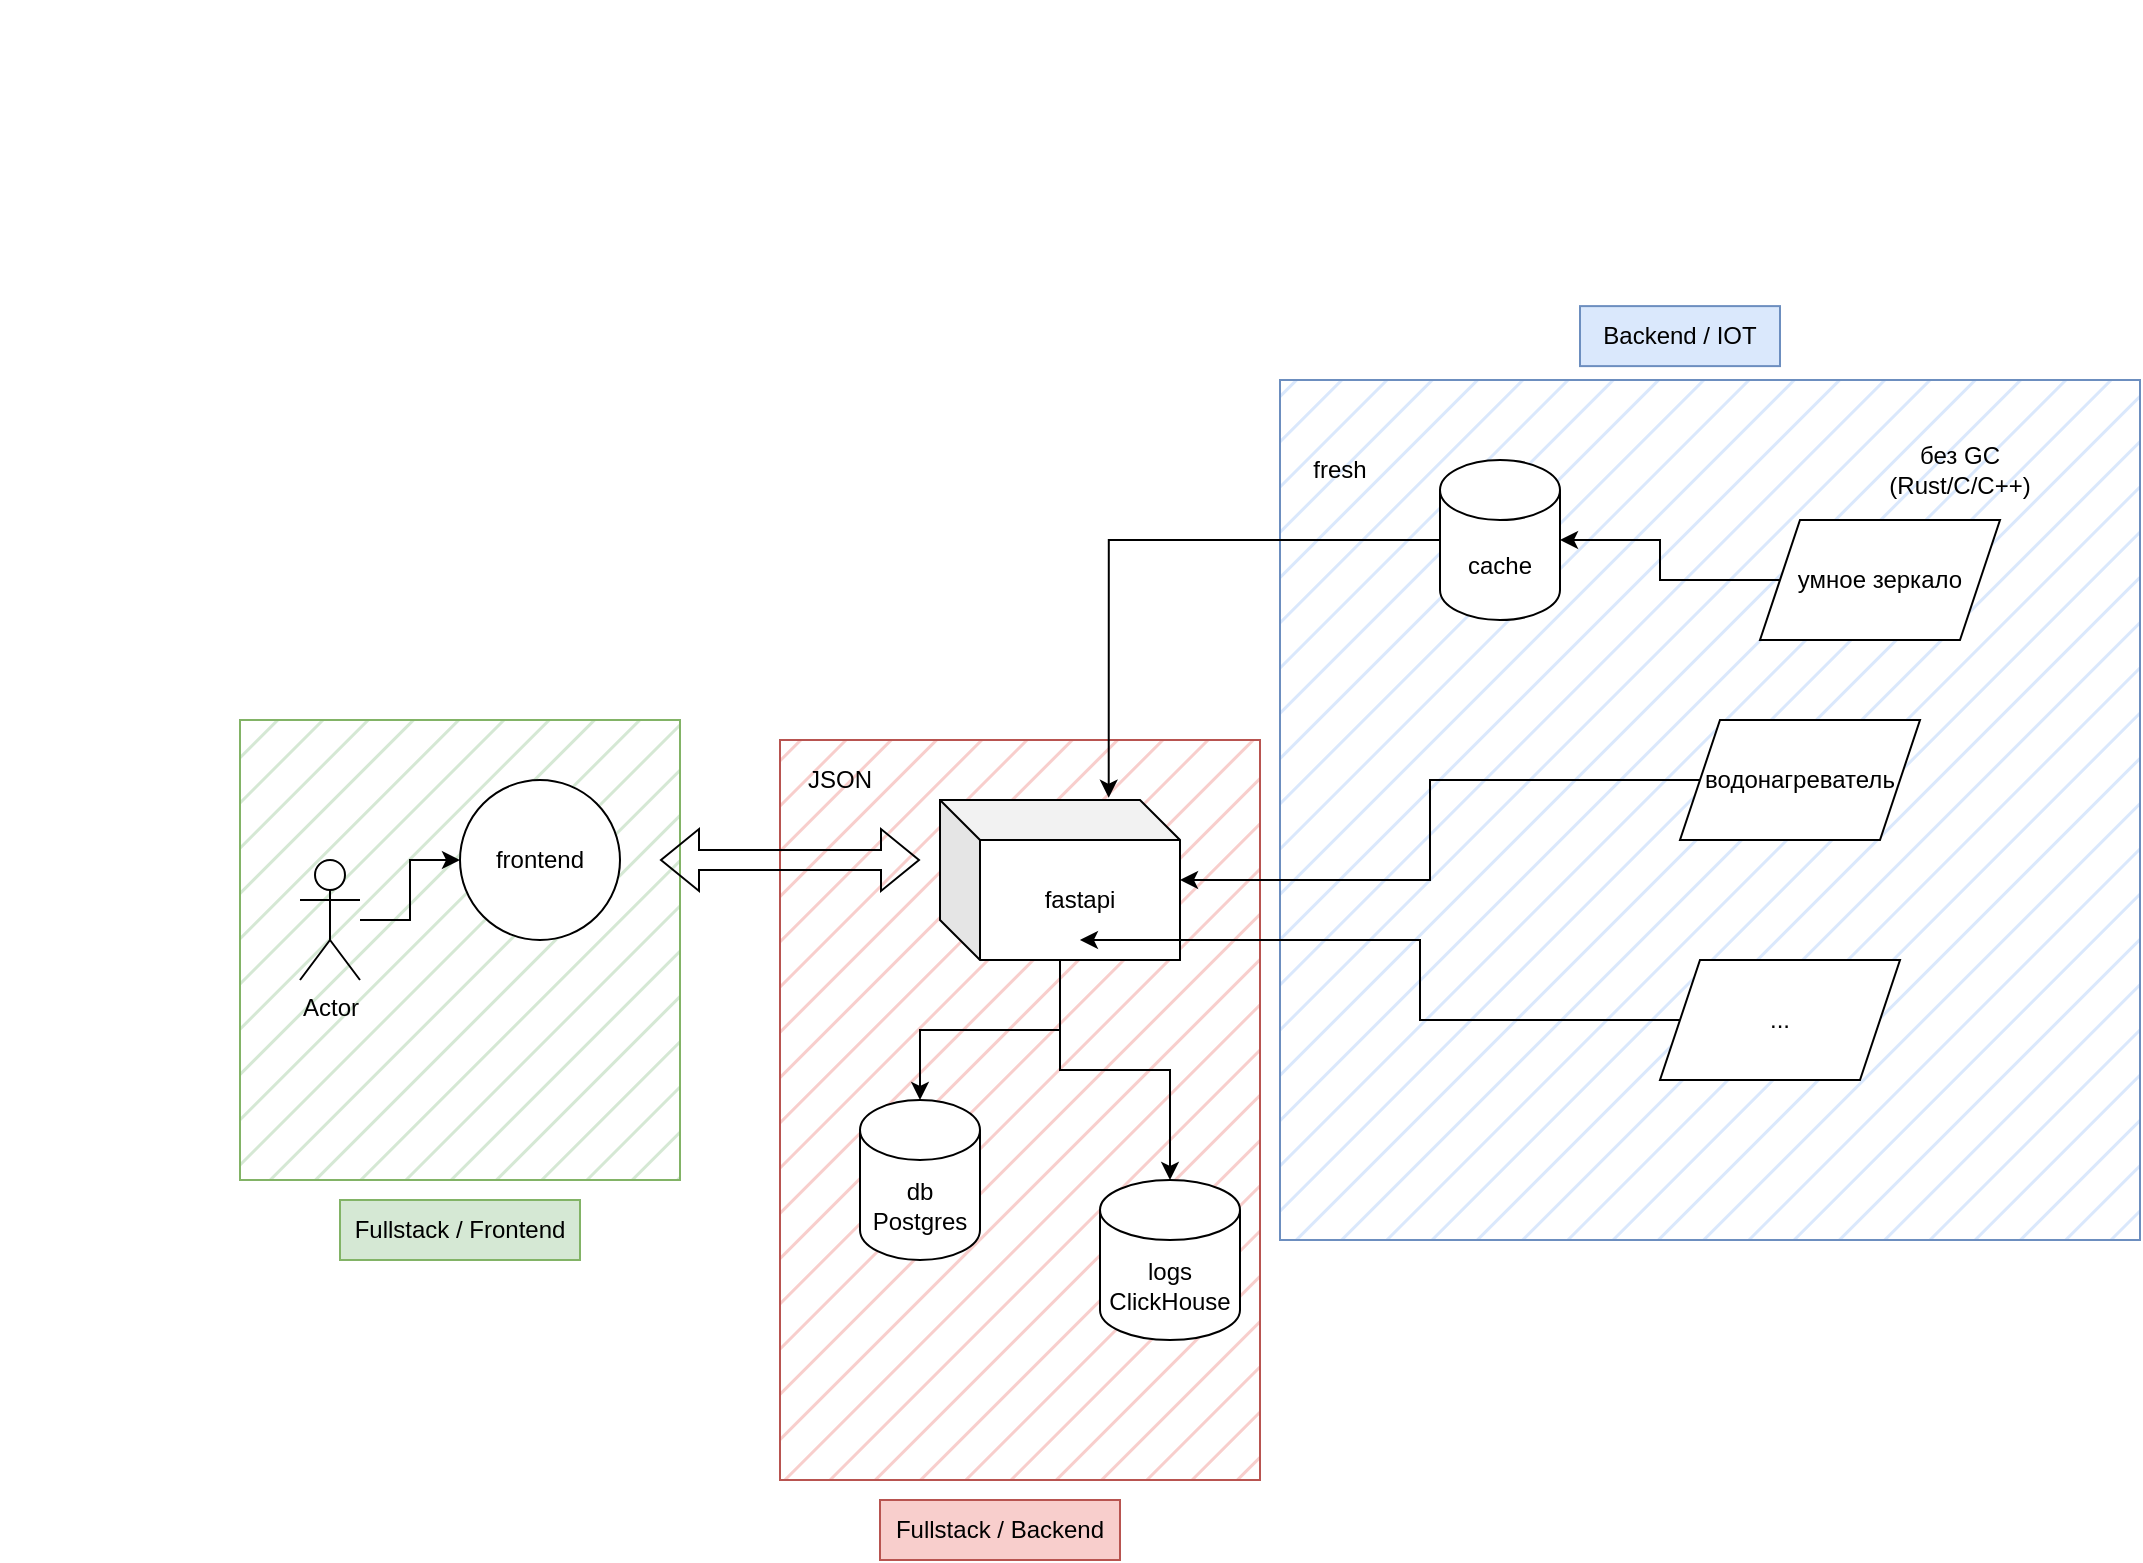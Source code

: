 <mxfile version="22.1.3" type="device">
  <diagram name="Page-1" id="sdsImHb5m99pFpQp51NG">
    <mxGraphModel dx="1838" dy="1014" grid="1" gridSize="10" guides="1" tooltips="1" connect="1" arrows="1" fold="1" page="1" pageScale="1" pageWidth="850" pageHeight="1100" math="0" shadow="0">
      <root>
        <mxCell id="0" />
        <mxCell id="1" parent="0" />
        <mxCell id="g-WX4Wpb5zQsW-eBF2fh-1" value="" style="rounded=0;whiteSpace=wrap;html=1;fillStyle=hatch;fillColor=#dae8fc;strokeColor=#6c8ebf;" parent="1" vertex="1">
          <mxGeometry x="650" y="200" width="430" height="430" as="geometry" />
        </mxCell>
        <mxCell id="g-WX4Wpb5zQsW-eBF2fh-3" value="" style="rounded=0;whiteSpace=wrap;html=1;fillStyle=hatch;fillColor=#d5e8d4;strokeColor=#82b366;" parent="1" vertex="1">
          <mxGeometry x="130" y="370" width="220" height="230" as="geometry" />
        </mxCell>
        <mxCell id="g-WX4Wpb5zQsW-eBF2fh-5" value="" style="rounded=0;whiteSpace=wrap;html=1;fillStyle=hatch;fillColor=#f8cecc;strokeColor=#b85450;" parent="1" vertex="1">
          <mxGeometry x="400" y="380" width="240" height="370" as="geometry" />
        </mxCell>
        <mxCell id="0tLEOixdC0dCrLUX963W-3" style="edgeStyle=orthogonalEdgeStyle;rounded=0;orthogonalLoop=1;jettySize=auto;html=1;" parent="1" source="0tLEOixdC0dCrLUX963W-1" target="0tLEOixdC0dCrLUX963W-2" edge="1">
          <mxGeometry relative="1" as="geometry" />
        </mxCell>
        <mxCell id="0tLEOixdC0dCrLUX963W-1" value="Actor" style="shape=umlActor;verticalLabelPosition=bottom;verticalAlign=top;html=1;outlineConnect=0;" parent="1" vertex="1">
          <mxGeometry x="160" y="440" width="30" height="60" as="geometry" />
        </mxCell>
        <mxCell id="0tLEOixdC0dCrLUX963W-2" value="frontend" style="ellipse;whiteSpace=wrap;html=1;aspect=fixed;" parent="1" vertex="1">
          <mxGeometry x="240" y="400" width="80" height="80" as="geometry" />
        </mxCell>
        <mxCell id="0tLEOixdC0dCrLUX963W-18" style="edgeStyle=orthogonalEdgeStyle;rounded=0;orthogonalLoop=1;jettySize=auto;html=1;" parent="1" source="0tLEOixdC0dCrLUX963W-4" target="0tLEOixdC0dCrLUX963W-17" edge="1">
          <mxGeometry relative="1" as="geometry" />
        </mxCell>
        <mxCell id="0tLEOixdC0dCrLUX963W-4" value="fastapi" style="shape=cube;whiteSpace=wrap;html=1;boundedLbl=1;backgroundOutline=1;darkOpacity=0.05;darkOpacity2=0.1;" parent="1" vertex="1">
          <mxGeometry x="480" y="410" width="120" height="80" as="geometry" />
        </mxCell>
        <mxCell id="0tLEOixdC0dCrLUX963W-5" value="" style="shape=flexArrow;endArrow=classic;startArrow=classic;html=1;rounded=0;" parent="1" edge="1">
          <mxGeometry width="100" height="100" relative="1" as="geometry">
            <mxPoint x="340" y="440" as="sourcePoint" />
            <mxPoint x="470" y="440" as="targetPoint" />
          </mxGeometry>
        </mxCell>
        <mxCell id="0tLEOixdC0dCrLUX963W-6" value="JSON" style="text;html=1;strokeColor=none;fillColor=none;align=center;verticalAlign=middle;whiteSpace=wrap;rounded=0;" parent="1" vertex="1">
          <mxGeometry x="400" y="385" width="60" height="30" as="geometry" />
        </mxCell>
        <mxCell id="0tLEOixdC0dCrLUX963W-14" style="edgeStyle=orthogonalEdgeStyle;rounded=0;orthogonalLoop=1;jettySize=auto;html=1;" parent="1" source="0tLEOixdC0dCrLUX963W-7" target="0tLEOixdC0dCrLUX963W-13" edge="1">
          <mxGeometry relative="1" as="geometry" />
        </mxCell>
        <mxCell id="0tLEOixdC0dCrLUX963W-7" value="умное зеркало" style="shape=parallelogram;perimeter=parallelogramPerimeter;whiteSpace=wrap;html=1;fixedSize=1;" parent="1" vertex="1">
          <mxGeometry x="890" y="270" width="120" height="60" as="geometry" />
        </mxCell>
        <mxCell id="0tLEOixdC0dCrLUX963W-11" style="edgeStyle=orthogonalEdgeStyle;rounded=0;orthogonalLoop=1;jettySize=auto;html=1;" parent="1" source="0tLEOixdC0dCrLUX963W-8" target="0tLEOixdC0dCrLUX963W-4" edge="1">
          <mxGeometry relative="1" as="geometry" />
        </mxCell>
        <mxCell id="0tLEOixdC0dCrLUX963W-8" value="водонагреватель" style="shape=parallelogram;perimeter=parallelogramPerimeter;whiteSpace=wrap;html=1;fixedSize=1;" parent="1" vertex="1">
          <mxGeometry x="850" y="370" width="120" height="60" as="geometry" />
        </mxCell>
        <mxCell id="0tLEOixdC0dCrLUX963W-9" value="..." style="shape=parallelogram;perimeter=parallelogramPerimeter;whiteSpace=wrap;html=1;fixedSize=1;" parent="1" vertex="1">
          <mxGeometry x="840" y="490" width="120" height="60" as="geometry" />
        </mxCell>
        <mxCell id="0tLEOixdC0dCrLUX963W-12" style="edgeStyle=orthogonalEdgeStyle;rounded=0;orthogonalLoop=1;jettySize=auto;html=1;entryX=0.583;entryY=0.875;entryDx=0;entryDy=0;entryPerimeter=0;" parent="1" source="0tLEOixdC0dCrLUX963W-9" target="0tLEOixdC0dCrLUX963W-4" edge="1">
          <mxGeometry relative="1" as="geometry" />
        </mxCell>
        <mxCell id="0tLEOixdC0dCrLUX963W-13" value="cache" style="shape=cylinder3;whiteSpace=wrap;html=1;boundedLbl=1;backgroundOutline=1;size=15;" parent="1" vertex="1">
          <mxGeometry x="730" y="240" width="60" height="80" as="geometry" />
        </mxCell>
        <mxCell id="0tLEOixdC0dCrLUX963W-15" style="edgeStyle=orthogonalEdgeStyle;rounded=0;orthogonalLoop=1;jettySize=auto;html=1;entryX=0.703;entryY=-0.014;entryDx=0;entryDy=0;entryPerimeter=0;" parent="1" source="0tLEOixdC0dCrLUX963W-13" target="0tLEOixdC0dCrLUX963W-4" edge="1">
          <mxGeometry relative="1" as="geometry" />
        </mxCell>
        <mxCell id="0tLEOixdC0dCrLUX963W-16" value="fresh" style="text;html=1;strokeColor=none;fillColor=none;align=center;verticalAlign=middle;whiteSpace=wrap;rounded=0;" parent="1" vertex="1">
          <mxGeometry x="650" y="230" width="60" height="30" as="geometry" />
        </mxCell>
        <mxCell id="0tLEOixdC0dCrLUX963W-17" value="db&lt;br&gt;Postgres" style="shape=cylinder3;whiteSpace=wrap;html=1;boundedLbl=1;backgroundOutline=1;size=15;" parent="1" vertex="1">
          <mxGeometry x="440" y="560" width="60" height="80" as="geometry" />
        </mxCell>
        <mxCell id="0tLEOixdC0dCrLUX963W-20" value="без GC (Rust/C/C++)" style="text;html=1;strokeColor=none;fillColor=none;align=center;verticalAlign=middle;whiteSpace=wrap;rounded=0;" parent="1" vertex="1">
          <mxGeometry x="960" y="230" width="60" height="30" as="geometry" />
        </mxCell>
        <mxCell id="0tLEOixdC0dCrLUX963W-21" value="" style="shape=image;verticalLabelPosition=bottom;labelBackgroundColor=default;verticalAlign=top;aspect=fixed;imageAspect=0;image=https://images.ctfassets.net/dfcvkz6j859j/3yyuVQqgzMOMr2AGytPI4u/91be75a9b2d8debb8750270d0b3d52d4/Web-Analytics-Dashboard.png;" parent="1" vertex="1">
          <mxGeometry x="10" y="10" width="530" height="336.11" as="geometry" />
        </mxCell>
        <mxCell id="v9862hDu5hUvn8m9qu2E-1" value="logs&lt;br&gt;ClickHouse" style="shape=cylinder3;whiteSpace=wrap;html=1;boundedLbl=1;backgroundOutline=1;size=15;" parent="1" vertex="1">
          <mxGeometry x="560" y="600" width="70" height="80" as="geometry" />
        </mxCell>
        <mxCell id="v9862hDu5hUvn8m9qu2E-2" style="edgeStyle=orthogonalEdgeStyle;rounded=0;orthogonalLoop=1;jettySize=auto;html=1;entryX=0.5;entryY=0;entryDx=0;entryDy=0;entryPerimeter=0;" parent="1" source="0tLEOixdC0dCrLUX963W-4" target="v9862hDu5hUvn8m9qu2E-1" edge="1">
          <mxGeometry relative="1" as="geometry" />
        </mxCell>
        <mxCell id="g-WX4Wpb5zQsW-eBF2fh-2" value="Backend / IOT" style="text;html=1;strokeColor=#6c8ebf;fillColor=#dae8fc;align=center;verticalAlign=middle;whiteSpace=wrap;rounded=0;" parent="1" vertex="1">
          <mxGeometry x="800" y="163.06" width="100" height="30" as="geometry" />
        </mxCell>
        <mxCell id="g-WX4Wpb5zQsW-eBF2fh-4" value="Fullstack / Frontend" style="text;html=1;strokeColor=#82b366;fillColor=#d5e8d4;align=center;verticalAlign=middle;whiteSpace=wrap;rounded=0;" parent="1" vertex="1">
          <mxGeometry x="180" y="610" width="120" height="30" as="geometry" />
        </mxCell>
        <mxCell id="g-WX4Wpb5zQsW-eBF2fh-6" value="Fullstack / Backend" style="text;html=1;strokeColor=#b85450;fillColor=#f8cecc;align=center;verticalAlign=middle;whiteSpace=wrap;rounded=0;" parent="1" vertex="1">
          <mxGeometry x="450" y="760" width="120" height="30" as="geometry" />
        </mxCell>
      </root>
    </mxGraphModel>
  </diagram>
</mxfile>
